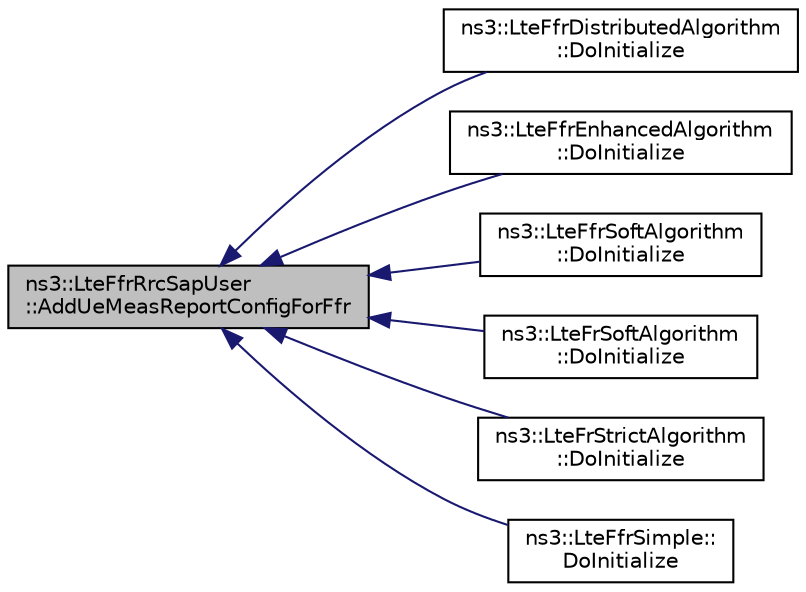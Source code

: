 digraph "ns3::LteFfrRrcSapUser::AddUeMeasReportConfigForFfr"
{
  edge [fontname="Helvetica",fontsize="10",labelfontname="Helvetica",labelfontsize="10"];
  node [fontname="Helvetica",fontsize="10",shape=record];
  rankdir="LR";
  Node1 [label="ns3::LteFfrRrcSapUser\l::AddUeMeasReportConfigForFfr",height=0.2,width=0.4,color="black", fillcolor="grey75", style="filled", fontcolor="black"];
  Node1 -> Node2 [dir="back",color="midnightblue",fontsize="10",style="solid"];
  Node2 [label="ns3::LteFfrDistributedAlgorithm\l::DoInitialize",height=0.2,width=0.4,color="black", fillcolor="white", style="filled",URL="$de/d67/classns3_1_1LteFfrDistributedAlgorithm.html#a101b6b91a19c0714f93445ce3c286fb1"];
  Node1 -> Node3 [dir="back",color="midnightblue",fontsize="10",style="solid"];
  Node3 [label="ns3::LteFfrEnhancedAlgorithm\l::DoInitialize",height=0.2,width=0.4,color="black", fillcolor="white", style="filled",URL="$d0/d31/classns3_1_1LteFfrEnhancedAlgorithm.html#ae326a062caf14fa97b2b818634b2ba02"];
  Node1 -> Node4 [dir="back",color="midnightblue",fontsize="10",style="solid"];
  Node4 [label="ns3::LteFfrSoftAlgorithm\l::DoInitialize",height=0.2,width=0.4,color="black", fillcolor="white", style="filled",URL="$d3/d8c/classns3_1_1LteFfrSoftAlgorithm.html#ae32e7df75704fe9e4c1cbce04d8f0bbd"];
  Node1 -> Node5 [dir="back",color="midnightblue",fontsize="10",style="solid"];
  Node5 [label="ns3::LteFrSoftAlgorithm\l::DoInitialize",height=0.2,width=0.4,color="black", fillcolor="white", style="filled",URL="$d6/dd1/classns3_1_1LteFrSoftAlgorithm.html#a7780359fd9a2d6ff828d3db4b80b91af"];
  Node1 -> Node6 [dir="back",color="midnightblue",fontsize="10",style="solid"];
  Node6 [label="ns3::LteFrStrictAlgorithm\l::DoInitialize",height=0.2,width=0.4,color="black", fillcolor="white", style="filled",URL="$d4/d9b/classns3_1_1LteFrStrictAlgorithm.html#acb0b795e982f2d5219faca62e66b6a85"];
  Node1 -> Node7 [dir="back",color="midnightblue",fontsize="10",style="solid"];
  Node7 [label="ns3::LteFfrSimple::\lDoInitialize",height=0.2,width=0.4,color="black", fillcolor="white", style="filled",URL="$d2/d96/classns3_1_1LteFfrSimple.html#a98fb8e8c8d13a8a90f35b2a5a9213c4d"];
}
